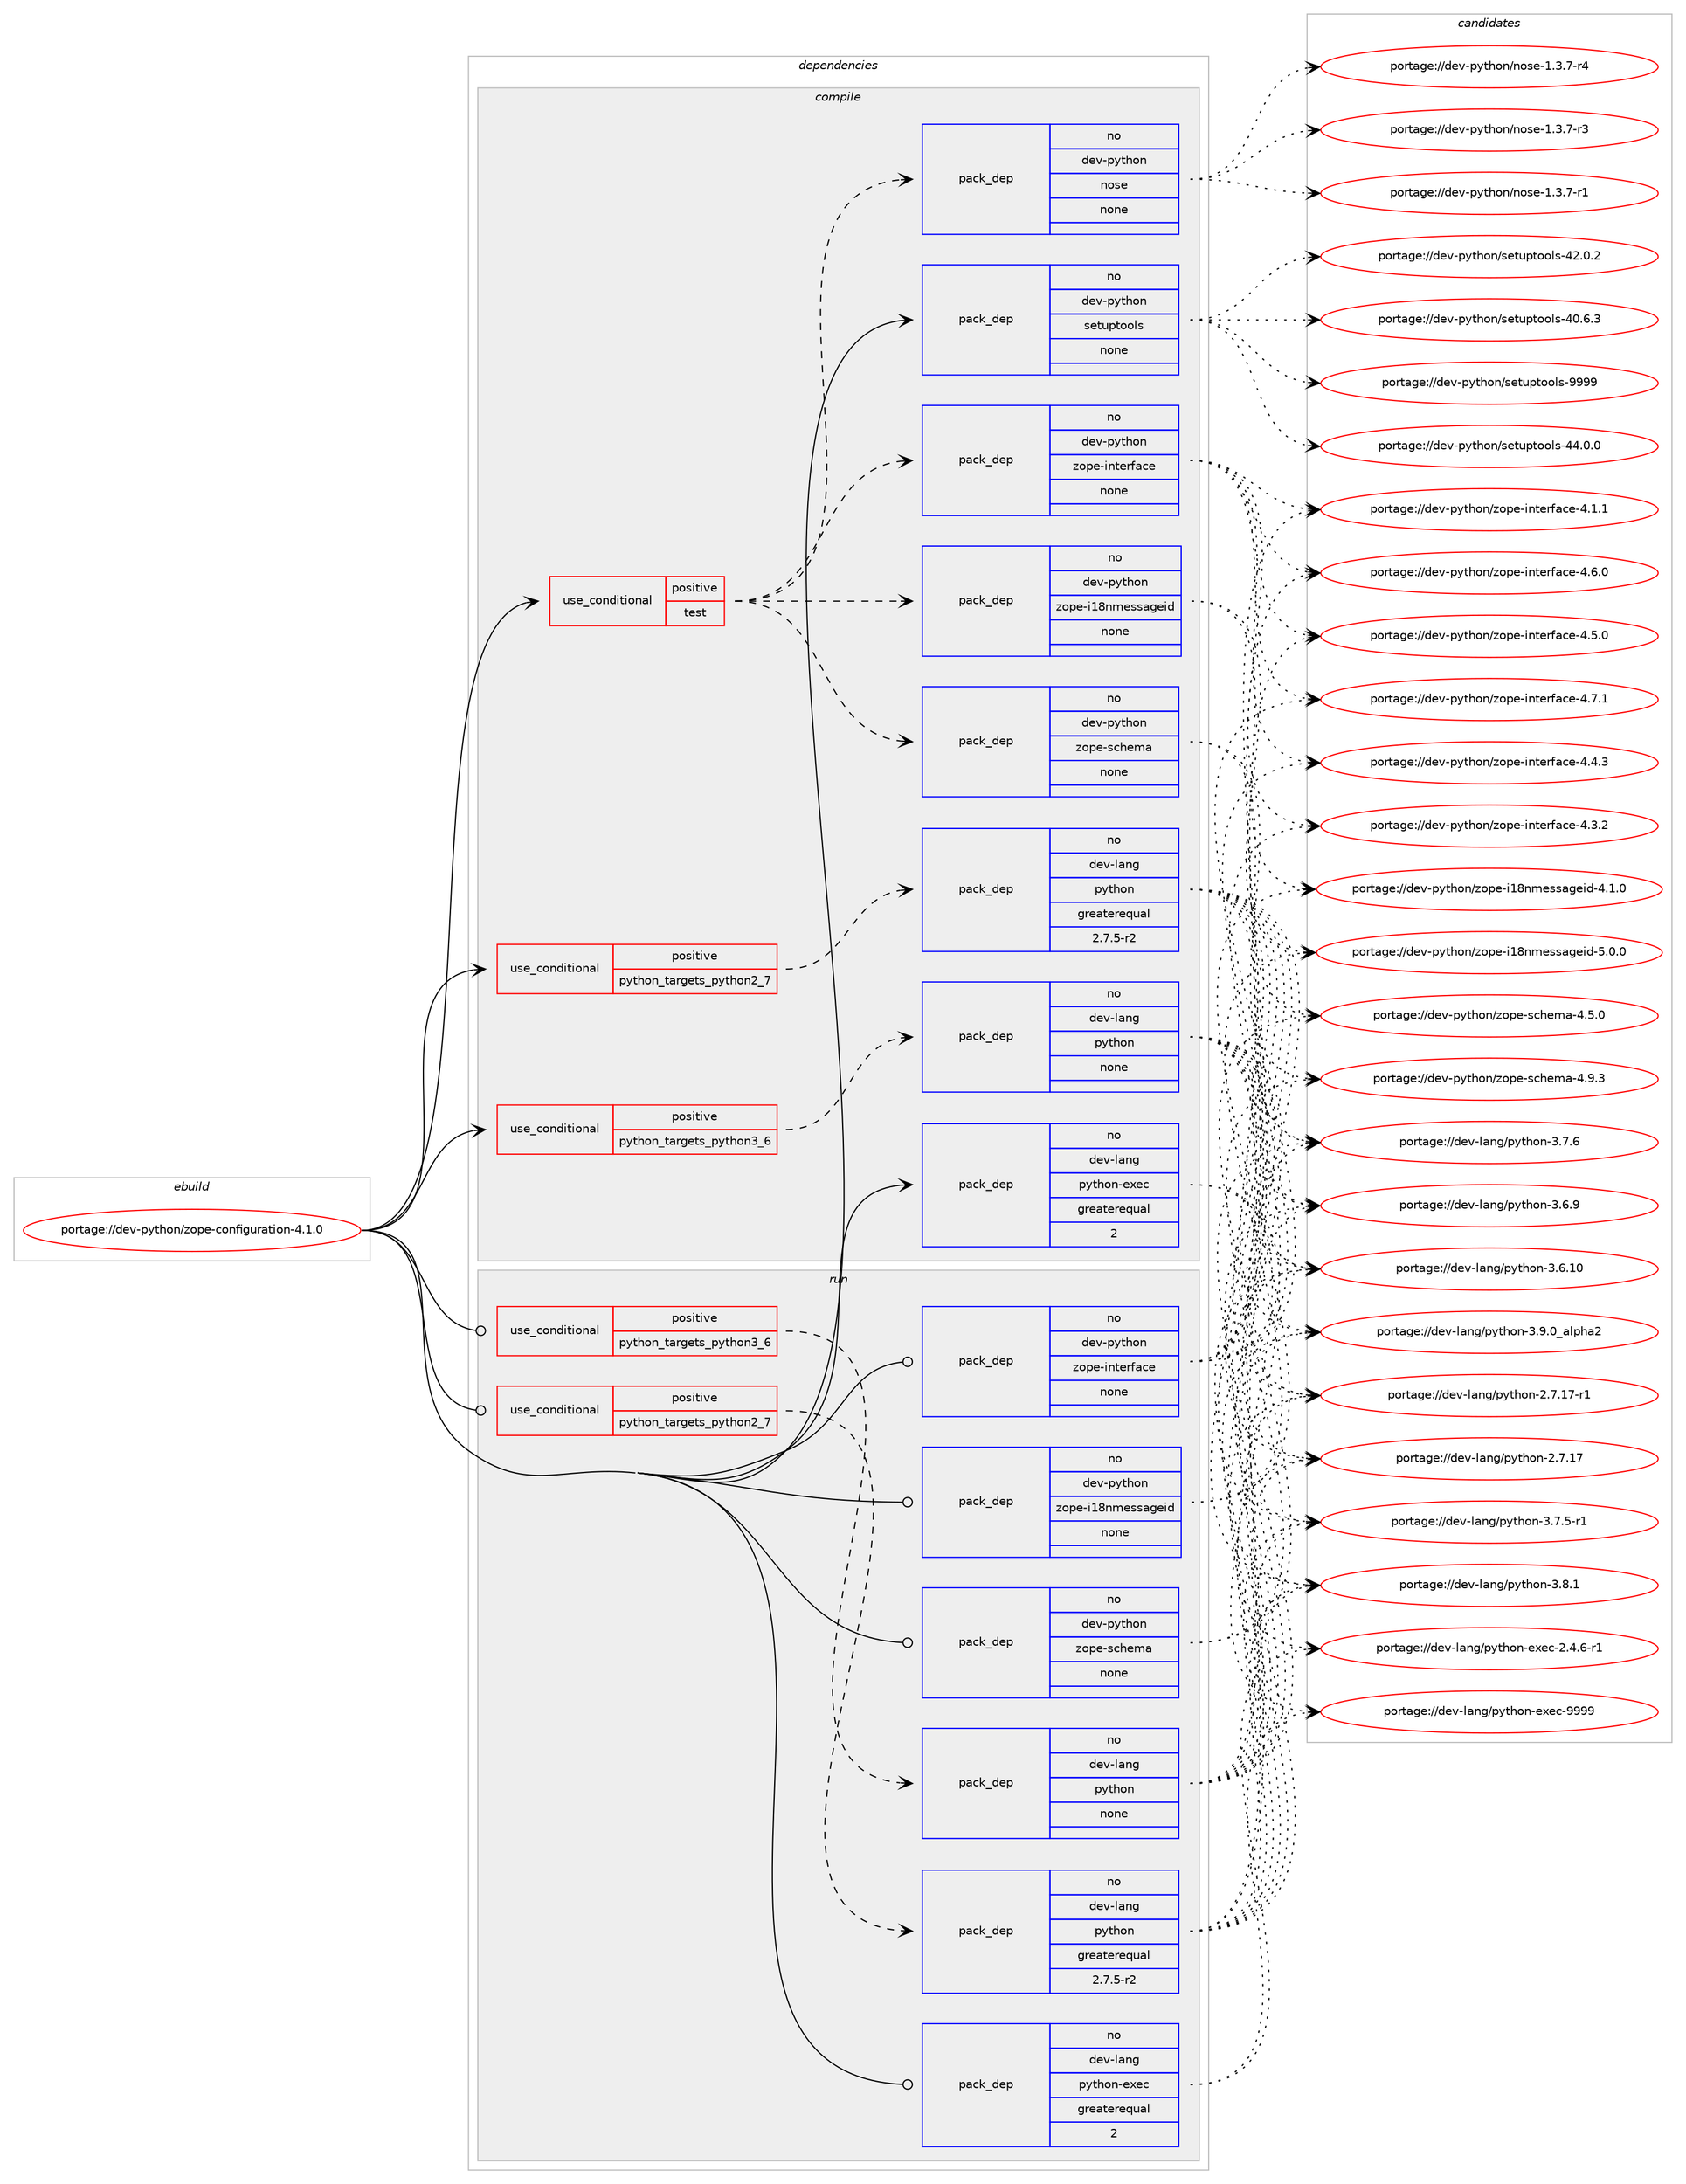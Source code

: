 digraph prolog {

# *************
# Graph options
# *************

newrank=true;
concentrate=true;
compound=true;
graph [rankdir=LR,fontname=Helvetica,fontsize=10,ranksep=1.5];#, ranksep=2.5, nodesep=0.2];
edge  [arrowhead=vee];
node  [fontname=Helvetica,fontsize=10];

# **********
# The ebuild
# **********

subgraph cluster_leftcol {
color=gray;
rank=same;
label=<<i>ebuild</i>>;
id [label="portage://dev-python/zope-configuration-4.1.0", color=red, width=4, href="../dev-python/zope-configuration-4.1.0.svg"];
}

# ****************
# The dependencies
# ****************

subgraph cluster_midcol {
color=gray;
label=<<i>dependencies</i>>;
subgraph cluster_compile {
fillcolor="#eeeeee";
style=filled;
label=<<i>compile</i>>;
subgraph cond103232 {
dependency416660 [label=<<TABLE BORDER="0" CELLBORDER="1" CELLSPACING="0" CELLPADDING="4"><TR><TD ROWSPAN="3" CELLPADDING="10">use_conditional</TD></TR><TR><TD>positive</TD></TR><TR><TD>python_targets_python2_7</TD></TR></TABLE>>, shape=none, color=red];
subgraph pack308547 {
dependency416661 [label=<<TABLE BORDER="0" CELLBORDER="1" CELLSPACING="0" CELLPADDING="4" WIDTH="220"><TR><TD ROWSPAN="6" CELLPADDING="30">pack_dep</TD></TR><TR><TD WIDTH="110">no</TD></TR><TR><TD>dev-lang</TD></TR><TR><TD>python</TD></TR><TR><TD>greaterequal</TD></TR><TR><TD>2.7.5-r2</TD></TR></TABLE>>, shape=none, color=blue];
}
dependency416660:e -> dependency416661:w [weight=20,style="dashed",arrowhead="vee"];
}
id:e -> dependency416660:w [weight=20,style="solid",arrowhead="vee"];
subgraph cond103233 {
dependency416662 [label=<<TABLE BORDER="0" CELLBORDER="1" CELLSPACING="0" CELLPADDING="4"><TR><TD ROWSPAN="3" CELLPADDING="10">use_conditional</TD></TR><TR><TD>positive</TD></TR><TR><TD>python_targets_python3_6</TD></TR></TABLE>>, shape=none, color=red];
subgraph pack308548 {
dependency416663 [label=<<TABLE BORDER="0" CELLBORDER="1" CELLSPACING="0" CELLPADDING="4" WIDTH="220"><TR><TD ROWSPAN="6" CELLPADDING="30">pack_dep</TD></TR><TR><TD WIDTH="110">no</TD></TR><TR><TD>dev-lang</TD></TR><TR><TD>python</TD></TR><TR><TD>none</TD></TR><TR><TD></TD></TR></TABLE>>, shape=none, color=blue];
}
dependency416662:e -> dependency416663:w [weight=20,style="dashed",arrowhead="vee"];
}
id:e -> dependency416662:w [weight=20,style="solid",arrowhead="vee"];
subgraph cond103234 {
dependency416664 [label=<<TABLE BORDER="0" CELLBORDER="1" CELLSPACING="0" CELLPADDING="4"><TR><TD ROWSPAN="3" CELLPADDING="10">use_conditional</TD></TR><TR><TD>positive</TD></TR><TR><TD>test</TD></TR></TABLE>>, shape=none, color=red];
subgraph pack308549 {
dependency416665 [label=<<TABLE BORDER="0" CELLBORDER="1" CELLSPACING="0" CELLPADDING="4" WIDTH="220"><TR><TD ROWSPAN="6" CELLPADDING="30">pack_dep</TD></TR><TR><TD WIDTH="110">no</TD></TR><TR><TD>dev-python</TD></TR><TR><TD>zope-i18nmessageid</TD></TR><TR><TD>none</TD></TR><TR><TD></TD></TR></TABLE>>, shape=none, color=blue];
}
dependency416664:e -> dependency416665:w [weight=20,style="dashed",arrowhead="vee"];
subgraph pack308550 {
dependency416666 [label=<<TABLE BORDER="0" CELLBORDER="1" CELLSPACING="0" CELLPADDING="4" WIDTH="220"><TR><TD ROWSPAN="6" CELLPADDING="30">pack_dep</TD></TR><TR><TD WIDTH="110">no</TD></TR><TR><TD>dev-python</TD></TR><TR><TD>zope-interface</TD></TR><TR><TD>none</TD></TR><TR><TD></TD></TR></TABLE>>, shape=none, color=blue];
}
dependency416664:e -> dependency416666:w [weight=20,style="dashed",arrowhead="vee"];
subgraph pack308551 {
dependency416667 [label=<<TABLE BORDER="0" CELLBORDER="1" CELLSPACING="0" CELLPADDING="4" WIDTH="220"><TR><TD ROWSPAN="6" CELLPADDING="30">pack_dep</TD></TR><TR><TD WIDTH="110">no</TD></TR><TR><TD>dev-python</TD></TR><TR><TD>zope-schema</TD></TR><TR><TD>none</TD></TR><TR><TD></TD></TR></TABLE>>, shape=none, color=blue];
}
dependency416664:e -> dependency416667:w [weight=20,style="dashed",arrowhead="vee"];
subgraph pack308552 {
dependency416668 [label=<<TABLE BORDER="0" CELLBORDER="1" CELLSPACING="0" CELLPADDING="4" WIDTH="220"><TR><TD ROWSPAN="6" CELLPADDING="30">pack_dep</TD></TR><TR><TD WIDTH="110">no</TD></TR><TR><TD>dev-python</TD></TR><TR><TD>nose</TD></TR><TR><TD>none</TD></TR><TR><TD></TD></TR></TABLE>>, shape=none, color=blue];
}
dependency416664:e -> dependency416668:w [weight=20,style="dashed",arrowhead="vee"];
}
id:e -> dependency416664:w [weight=20,style="solid",arrowhead="vee"];
subgraph pack308553 {
dependency416669 [label=<<TABLE BORDER="0" CELLBORDER="1" CELLSPACING="0" CELLPADDING="4" WIDTH="220"><TR><TD ROWSPAN="6" CELLPADDING="30">pack_dep</TD></TR><TR><TD WIDTH="110">no</TD></TR><TR><TD>dev-lang</TD></TR><TR><TD>python-exec</TD></TR><TR><TD>greaterequal</TD></TR><TR><TD>2</TD></TR></TABLE>>, shape=none, color=blue];
}
id:e -> dependency416669:w [weight=20,style="solid",arrowhead="vee"];
subgraph pack308554 {
dependency416670 [label=<<TABLE BORDER="0" CELLBORDER="1" CELLSPACING="0" CELLPADDING="4" WIDTH="220"><TR><TD ROWSPAN="6" CELLPADDING="30">pack_dep</TD></TR><TR><TD WIDTH="110">no</TD></TR><TR><TD>dev-python</TD></TR><TR><TD>setuptools</TD></TR><TR><TD>none</TD></TR><TR><TD></TD></TR></TABLE>>, shape=none, color=blue];
}
id:e -> dependency416670:w [weight=20,style="solid",arrowhead="vee"];
}
subgraph cluster_compileandrun {
fillcolor="#eeeeee";
style=filled;
label=<<i>compile and run</i>>;
}
subgraph cluster_run {
fillcolor="#eeeeee";
style=filled;
label=<<i>run</i>>;
subgraph cond103235 {
dependency416671 [label=<<TABLE BORDER="0" CELLBORDER="1" CELLSPACING="0" CELLPADDING="4"><TR><TD ROWSPAN="3" CELLPADDING="10">use_conditional</TD></TR><TR><TD>positive</TD></TR><TR><TD>python_targets_python2_7</TD></TR></TABLE>>, shape=none, color=red];
subgraph pack308555 {
dependency416672 [label=<<TABLE BORDER="0" CELLBORDER="1" CELLSPACING="0" CELLPADDING="4" WIDTH="220"><TR><TD ROWSPAN="6" CELLPADDING="30">pack_dep</TD></TR><TR><TD WIDTH="110">no</TD></TR><TR><TD>dev-lang</TD></TR><TR><TD>python</TD></TR><TR><TD>greaterequal</TD></TR><TR><TD>2.7.5-r2</TD></TR></TABLE>>, shape=none, color=blue];
}
dependency416671:e -> dependency416672:w [weight=20,style="dashed",arrowhead="vee"];
}
id:e -> dependency416671:w [weight=20,style="solid",arrowhead="odot"];
subgraph cond103236 {
dependency416673 [label=<<TABLE BORDER="0" CELLBORDER="1" CELLSPACING="0" CELLPADDING="4"><TR><TD ROWSPAN="3" CELLPADDING="10">use_conditional</TD></TR><TR><TD>positive</TD></TR><TR><TD>python_targets_python3_6</TD></TR></TABLE>>, shape=none, color=red];
subgraph pack308556 {
dependency416674 [label=<<TABLE BORDER="0" CELLBORDER="1" CELLSPACING="0" CELLPADDING="4" WIDTH="220"><TR><TD ROWSPAN="6" CELLPADDING="30">pack_dep</TD></TR><TR><TD WIDTH="110">no</TD></TR><TR><TD>dev-lang</TD></TR><TR><TD>python</TD></TR><TR><TD>none</TD></TR><TR><TD></TD></TR></TABLE>>, shape=none, color=blue];
}
dependency416673:e -> dependency416674:w [weight=20,style="dashed",arrowhead="vee"];
}
id:e -> dependency416673:w [weight=20,style="solid",arrowhead="odot"];
subgraph pack308557 {
dependency416675 [label=<<TABLE BORDER="0" CELLBORDER="1" CELLSPACING="0" CELLPADDING="4" WIDTH="220"><TR><TD ROWSPAN="6" CELLPADDING="30">pack_dep</TD></TR><TR><TD WIDTH="110">no</TD></TR><TR><TD>dev-lang</TD></TR><TR><TD>python-exec</TD></TR><TR><TD>greaterequal</TD></TR><TR><TD>2</TD></TR></TABLE>>, shape=none, color=blue];
}
id:e -> dependency416675:w [weight=20,style="solid",arrowhead="odot"];
subgraph pack308558 {
dependency416676 [label=<<TABLE BORDER="0" CELLBORDER="1" CELLSPACING="0" CELLPADDING="4" WIDTH="220"><TR><TD ROWSPAN="6" CELLPADDING="30">pack_dep</TD></TR><TR><TD WIDTH="110">no</TD></TR><TR><TD>dev-python</TD></TR><TR><TD>zope-i18nmessageid</TD></TR><TR><TD>none</TD></TR><TR><TD></TD></TR></TABLE>>, shape=none, color=blue];
}
id:e -> dependency416676:w [weight=20,style="solid",arrowhead="odot"];
subgraph pack308559 {
dependency416677 [label=<<TABLE BORDER="0" CELLBORDER="1" CELLSPACING="0" CELLPADDING="4" WIDTH="220"><TR><TD ROWSPAN="6" CELLPADDING="30">pack_dep</TD></TR><TR><TD WIDTH="110">no</TD></TR><TR><TD>dev-python</TD></TR><TR><TD>zope-interface</TD></TR><TR><TD>none</TD></TR><TR><TD></TD></TR></TABLE>>, shape=none, color=blue];
}
id:e -> dependency416677:w [weight=20,style="solid",arrowhead="odot"];
subgraph pack308560 {
dependency416678 [label=<<TABLE BORDER="0" CELLBORDER="1" CELLSPACING="0" CELLPADDING="4" WIDTH="220"><TR><TD ROWSPAN="6" CELLPADDING="30">pack_dep</TD></TR><TR><TD WIDTH="110">no</TD></TR><TR><TD>dev-python</TD></TR><TR><TD>zope-schema</TD></TR><TR><TD>none</TD></TR><TR><TD></TD></TR></TABLE>>, shape=none, color=blue];
}
id:e -> dependency416678:w [weight=20,style="solid",arrowhead="odot"];
}
}

# **************
# The candidates
# **************

subgraph cluster_choices {
rank=same;
color=gray;
label=<<i>candidates</i>>;

subgraph choice308547 {
color=black;
nodesep=1;
choice10010111845108971101034711212111610411111045514657464895971081121049750 [label="portage://dev-lang/python-3.9.0_alpha2", color=red, width=4,href="../dev-lang/python-3.9.0_alpha2.svg"];
choice100101118451089711010347112121116104111110455146564649 [label="portage://dev-lang/python-3.8.1", color=red, width=4,href="../dev-lang/python-3.8.1.svg"];
choice100101118451089711010347112121116104111110455146554654 [label="portage://dev-lang/python-3.7.6", color=red, width=4,href="../dev-lang/python-3.7.6.svg"];
choice1001011184510897110103471121211161041111104551465546534511449 [label="portage://dev-lang/python-3.7.5-r1", color=red, width=4,href="../dev-lang/python-3.7.5-r1.svg"];
choice100101118451089711010347112121116104111110455146544657 [label="portage://dev-lang/python-3.6.9", color=red, width=4,href="../dev-lang/python-3.6.9.svg"];
choice10010111845108971101034711212111610411111045514654464948 [label="portage://dev-lang/python-3.6.10", color=red, width=4,href="../dev-lang/python-3.6.10.svg"];
choice100101118451089711010347112121116104111110455046554649554511449 [label="portage://dev-lang/python-2.7.17-r1", color=red, width=4,href="../dev-lang/python-2.7.17-r1.svg"];
choice10010111845108971101034711212111610411111045504655464955 [label="portage://dev-lang/python-2.7.17", color=red, width=4,href="../dev-lang/python-2.7.17.svg"];
dependency416661:e -> choice10010111845108971101034711212111610411111045514657464895971081121049750:w [style=dotted,weight="100"];
dependency416661:e -> choice100101118451089711010347112121116104111110455146564649:w [style=dotted,weight="100"];
dependency416661:e -> choice100101118451089711010347112121116104111110455146554654:w [style=dotted,weight="100"];
dependency416661:e -> choice1001011184510897110103471121211161041111104551465546534511449:w [style=dotted,weight="100"];
dependency416661:e -> choice100101118451089711010347112121116104111110455146544657:w [style=dotted,weight="100"];
dependency416661:e -> choice10010111845108971101034711212111610411111045514654464948:w [style=dotted,weight="100"];
dependency416661:e -> choice100101118451089711010347112121116104111110455046554649554511449:w [style=dotted,weight="100"];
dependency416661:e -> choice10010111845108971101034711212111610411111045504655464955:w [style=dotted,weight="100"];
}
subgraph choice308548 {
color=black;
nodesep=1;
choice10010111845108971101034711212111610411111045514657464895971081121049750 [label="portage://dev-lang/python-3.9.0_alpha2", color=red, width=4,href="../dev-lang/python-3.9.0_alpha2.svg"];
choice100101118451089711010347112121116104111110455146564649 [label="portage://dev-lang/python-3.8.1", color=red, width=4,href="../dev-lang/python-3.8.1.svg"];
choice100101118451089711010347112121116104111110455146554654 [label="portage://dev-lang/python-3.7.6", color=red, width=4,href="../dev-lang/python-3.7.6.svg"];
choice1001011184510897110103471121211161041111104551465546534511449 [label="portage://dev-lang/python-3.7.5-r1", color=red, width=4,href="../dev-lang/python-3.7.5-r1.svg"];
choice100101118451089711010347112121116104111110455146544657 [label="portage://dev-lang/python-3.6.9", color=red, width=4,href="../dev-lang/python-3.6.9.svg"];
choice10010111845108971101034711212111610411111045514654464948 [label="portage://dev-lang/python-3.6.10", color=red, width=4,href="../dev-lang/python-3.6.10.svg"];
choice100101118451089711010347112121116104111110455046554649554511449 [label="portage://dev-lang/python-2.7.17-r1", color=red, width=4,href="../dev-lang/python-2.7.17-r1.svg"];
choice10010111845108971101034711212111610411111045504655464955 [label="portage://dev-lang/python-2.7.17", color=red, width=4,href="../dev-lang/python-2.7.17.svg"];
dependency416663:e -> choice10010111845108971101034711212111610411111045514657464895971081121049750:w [style=dotted,weight="100"];
dependency416663:e -> choice100101118451089711010347112121116104111110455146564649:w [style=dotted,weight="100"];
dependency416663:e -> choice100101118451089711010347112121116104111110455146554654:w [style=dotted,weight="100"];
dependency416663:e -> choice1001011184510897110103471121211161041111104551465546534511449:w [style=dotted,weight="100"];
dependency416663:e -> choice100101118451089711010347112121116104111110455146544657:w [style=dotted,weight="100"];
dependency416663:e -> choice10010111845108971101034711212111610411111045514654464948:w [style=dotted,weight="100"];
dependency416663:e -> choice100101118451089711010347112121116104111110455046554649554511449:w [style=dotted,weight="100"];
dependency416663:e -> choice10010111845108971101034711212111610411111045504655464955:w [style=dotted,weight="100"];
}
subgraph choice308549 {
color=black;
nodesep=1;
choice100101118451121211161041111104712211111210145105495611010910111511597103101105100455346484648 [label="portage://dev-python/zope-i18nmessageid-5.0.0", color=red, width=4,href="../dev-python/zope-i18nmessageid-5.0.0.svg"];
choice100101118451121211161041111104712211111210145105495611010910111511597103101105100455246494648 [label="portage://dev-python/zope-i18nmessageid-4.1.0", color=red, width=4,href="../dev-python/zope-i18nmessageid-4.1.0.svg"];
dependency416665:e -> choice100101118451121211161041111104712211111210145105495611010910111511597103101105100455346484648:w [style=dotted,weight="100"];
dependency416665:e -> choice100101118451121211161041111104712211111210145105495611010910111511597103101105100455246494648:w [style=dotted,weight="100"];
}
subgraph choice308550 {
color=black;
nodesep=1;
choice1001011184511212111610411111047122111112101451051101161011141029799101455246554649 [label="portage://dev-python/zope-interface-4.7.1", color=red, width=4,href="../dev-python/zope-interface-4.7.1.svg"];
choice1001011184511212111610411111047122111112101451051101161011141029799101455246544648 [label="portage://dev-python/zope-interface-4.6.0", color=red, width=4,href="../dev-python/zope-interface-4.6.0.svg"];
choice1001011184511212111610411111047122111112101451051101161011141029799101455246534648 [label="portage://dev-python/zope-interface-4.5.0", color=red, width=4,href="../dev-python/zope-interface-4.5.0.svg"];
choice1001011184511212111610411111047122111112101451051101161011141029799101455246524651 [label="portage://dev-python/zope-interface-4.4.3", color=red, width=4,href="../dev-python/zope-interface-4.4.3.svg"];
choice1001011184511212111610411111047122111112101451051101161011141029799101455246514650 [label="portage://dev-python/zope-interface-4.3.2", color=red, width=4,href="../dev-python/zope-interface-4.3.2.svg"];
choice1001011184511212111610411111047122111112101451051101161011141029799101455246494649 [label="portage://dev-python/zope-interface-4.1.1", color=red, width=4,href="../dev-python/zope-interface-4.1.1.svg"];
dependency416666:e -> choice1001011184511212111610411111047122111112101451051101161011141029799101455246554649:w [style=dotted,weight="100"];
dependency416666:e -> choice1001011184511212111610411111047122111112101451051101161011141029799101455246544648:w [style=dotted,weight="100"];
dependency416666:e -> choice1001011184511212111610411111047122111112101451051101161011141029799101455246534648:w [style=dotted,weight="100"];
dependency416666:e -> choice1001011184511212111610411111047122111112101451051101161011141029799101455246524651:w [style=dotted,weight="100"];
dependency416666:e -> choice1001011184511212111610411111047122111112101451051101161011141029799101455246514650:w [style=dotted,weight="100"];
dependency416666:e -> choice1001011184511212111610411111047122111112101451051101161011141029799101455246494649:w [style=dotted,weight="100"];
}
subgraph choice308551 {
color=black;
nodesep=1;
choice1001011184511212111610411111047122111112101451159910410110997455246574651 [label="portage://dev-python/zope-schema-4.9.3", color=red, width=4,href="../dev-python/zope-schema-4.9.3.svg"];
choice1001011184511212111610411111047122111112101451159910410110997455246534648 [label="portage://dev-python/zope-schema-4.5.0", color=red, width=4,href="../dev-python/zope-schema-4.5.0.svg"];
dependency416667:e -> choice1001011184511212111610411111047122111112101451159910410110997455246574651:w [style=dotted,weight="100"];
dependency416667:e -> choice1001011184511212111610411111047122111112101451159910410110997455246534648:w [style=dotted,weight="100"];
}
subgraph choice308552 {
color=black;
nodesep=1;
choice10010111845112121116104111110471101111151014549465146554511452 [label="portage://dev-python/nose-1.3.7-r4", color=red, width=4,href="../dev-python/nose-1.3.7-r4.svg"];
choice10010111845112121116104111110471101111151014549465146554511451 [label="portage://dev-python/nose-1.3.7-r3", color=red, width=4,href="../dev-python/nose-1.3.7-r3.svg"];
choice10010111845112121116104111110471101111151014549465146554511449 [label="portage://dev-python/nose-1.3.7-r1", color=red, width=4,href="../dev-python/nose-1.3.7-r1.svg"];
dependency416668:e -> choice10010111845112121116104111110471101111151014549465146554511452:w [style=dotted,weight="100"];
dependency416668:e -> choice10010111845112121116104111110471101111151014549465146554511451:w [style=dotted,weight="100"];
dependency416668:e -> choice10010111845112121116104111110471101111151014549465146554511449:w [style=dotted,weight="100"];
}
subgraph choice308553 {
color=black;
nodesep=1;
choice10010111845108971101034711212111610411111045101120101994557575757 [label="portage://dev-lang/python-exec-9999", color=red, width=4,href="../dev-lang/python-exec-9999.svg"];
choice10010111845108971101034711212111610411111045101120101994550465246544511449 [label="portage://dev-lang/python-exec-2.4.6-r1", color=red, width=4,href="../dev-lang/python-exec-2.4.6-r1.svg"];
dependency416669:e -> choice10010111845108971101034711212111610411111045101120101994557575757:w [style=dotted,weight="100"];
dependency416669:e -> choice10010111845108971101034711212111610411111045101120101994550465246544511449:w [style=dotted,weight="100"];
}
subgraph choice308554 {
color=black;
nodesep=1;
choice10010111845112121116104111110471151011161171121161111111081154557575757 [label="portage://dev-python/setuptools-9999", color=red, width=4,href="../dev-python/setuptools-9999.svg"];
choice100101118451121211161041111104711510111611711211611111110811545525246484648 [label="portage://dev-python/setuptools-44.0.0", color=red, width=4,href="../dev-python/setuptools-44.0.0.svg"];
choice100101118451121211161041111104711510111611711211611111110811545525046484650 [label="portage://dev-python/setuptools-42.0.2", color=red, width=4,href="../dev-python/setuptools-42.0.2.svg"];
choice100101118451121211161041111104711510111611711211611111110811545524846544651 [label="portage://dev-python/setuptools-40.6.3", color=red, width=4,href="../dev-python/setuptools-40.6.3.svg"];
dependency416670:e -> choice10010111845112121116104111110471151011161171121161111111081154557575757:w [style=dotted,weight="100"];
dependency416670:e -> choice100101118451121211161041111104711510111611711211611111110811545525246484648:w [style=dotted,weight="100"];
dependency416670:e -> choice100101118451121211161041111104711510111611711211611111110811545525046484650:w [style=dotted,weight="100"];
dependency416670:e -> choice100101118451121211161041111104711510111611711211611111110811545524846544651:w [style=dotted,weight="100"];
}
subgraph choice308555 {
color=black;
nodesep=1;
choice10010111845108971101034711212111610411111045514657464895971081121049750 [label="portage://dev-lang/python-3.9.0_alpha2", color=red, width=4,href="../dev-lang/python-3.9.0_alpha2.svg"];
choice100101118451089711010347112121116104111110455146564649 [label="portage://dev-lang/python-3.8.1", color=red, width=4,href="../dev-lang/python-3.8.1.svg"];
choice100101118451089711010347112121116104111110455146554654 [label="portage://dev-lang/python-3.7.6", color=red, width=4,href="../dev-lang/python-3.7.6.svg"];
choice1001011184510897110103471121211161041111104551465546534511449 [label="portage://dev-lang/python-3.7.5-r1", color=red, width=4,href="../dev-lang/python-3.7.5-r1.svg"];
choice100101118451089711010347112121116104111110455146544657 [label="portage://dev-lang/python-3.6.9", color=red, width=4,href="../dev-lang/python-3.6.9.svg"];
choice10010111845108971101034711212111610411111045514654464948 [label="portage://dev-lang/python-3.6.10", color=red, width=4,href="../dev-lang/python-3.6.10.svg"];
choice100101118451089711010347112121116104111110455046554649554511449 [label="portage://dev-lang/python-2.7.17-r1", color=red, width=4,href="../dev-lang/python-2.7.17-r1.svg"];
choice10010111845108971101034711212111610411111045504655464955 [label="portage://dev-lang/python-2.7.17", color=red, width=4,href="../dev-lang/python-2.7.17.svg"];
dependency416672:e -> choice10010111845108971101034711212111610411111045514657464895971081121049750:w [style=dotted,weight="100"];
dependency416672:e -> choice100101118451089711010347112121116104111110455146564649:w [style=dotted,weight="100"];
dependency416672:e -> choice100101118451089711010347112121116104111110455146554654:w [style=dotted,weight="100"];
dependency416672:e -> choice1001011184510897110103471121211161041111104551465546534511449:w [style=dotted,weight="100"];
dependency416672:e -> choice100101118451089711010347112121116104111110455146544657:w [style=dotted,weight="100"];
dependency416672:e -> choice10010111845108971101034711212111610411111045514654464948:w [style=dotted,weight="100"];
dependency416672:e -> choice100101118451089711010347112121116104111110455046554649554511449:w [style=dotted,weight="100"];
dependency416672:e -> choice10010111845108971101034711212111610411111045504655464955:w [style=dotted,weight="100"];
}
subgraph choice308556 {
color=black;
nodesep=1;
choice10010111845108971101034711212111610411111045514657464895971081121049750 [label="portage://dev-lang/python-3.9.0_alpha2", color=red, width=4,href="../dev-lang/python-3.9.0_alpha2.svg"];
choice100101118451089711010347112121116104111110455146564649 [label="portage://dev-lang/python-3.8.1", color=red, width=4,href="../dev-lang/python-3.8.1.svg"];
choice100101118451089711010347112121116104111110455146554654 [label="portage://dev-lang/python-3.7.6", color=red, width=4,href="../dev-lang/python-3.7.6.svg"];
choice1001011184510897110103471121211161041111104551465546534511449 [label="portage://dev-lang/python-3.7.5-r1", color=red, width=4,href="../dev-lang/python-3.7.5-r1.svg"];
choice100101118451089711010347112121116104111110455146544657 [label="portage://dev-lang/python-3.6.9", color=red, width=4,href="../dev-lang/python-3.6.9.svg"];
choice10010111845108971101034711212111610411111045514654464948 [label="portage://dev-lang/python-3.6.10", color=red, width=4,href="../dev-lang/python-3.6.10.svg"];
choice100101118451089711010347112121116104111110455046554649554511449 [label="portage://dev-lang/python-2.7.17-r1", color=red, width=4,href="../dev-lang/python-2.7.17-r1.svg"];
choice10010111845108971101034711212111610411111045504655464955 [label="portage://dev-lang/python-2.7.17", color=red, width=4,href="../dev-lang/python-2.7.17.svg"];
dependency416674:e -> choice10010111845108971101034711212111610411111045514657464895971081121049750:w [style=dotted,weight="100"];
dependency416674:e -> choice100101118451089711010347112121116104111110455146564649:w [style=dotted,weight="100"];
dependency416674:e -> choice100101118451089711010347112121116104111110455146554654:w [style=dotted,weight="100"];
dependency416674:e -> choice1001011184510897110103471121211161041111104551465546534511449:w [style=dotted,weight="100"];
dependency416674:e -> choice100101118451089711010347112121116104111110455146544657:w [style=dotted,weight="100"];
dependency416674:e -> choice10010111845108971101034711212111610411111045514654464948:w [style=dotted,weight="100"];
dependency416674:e -> choice100101118451089711010347112121116104111110455046554649554511449:w [style=dotted,weight="100"];
dependency416674:e -> choice10010111845108971101034711212111610411111045504655464955:w [style=dotted,weight="100"];
}
subgraph choice308557 {
color=black;
nodesep=1;
choice10010111845108971101034711212111610411111045101120101994557575757 [label="portage://dev-lang/python-exec-9999", color=red, width=4,href="../dev-lang/python-exec-9999.svg"];
choice10010111845108971101034711212111610411111045101120101994550465246544511449 [label="portage://dev-lang/python-exec-2.4.6-r1", color=red, width=4,href="../dev-lang/python-exec-2.4.6-r1.svg"];
dependency416675:e -> choice10010111845108971101034711212111610411111045101120101994557575757:w [style=dotted,weight="100"];
dependency416675:e -> choice10010111845108971101034711212111610411111045101120101994550465246544511449:w [style=dotted,weight="100"];
}
subgraph choice308558 {
color=black;
nodesep=1;
choice100101118451121211161041111104712211111210145105495611010910111511597103101105100455346484648 [label="portage://dev-python/zope-i18nmessageid-5.0.0", color=red, width=4,href="../dev-python/zope-i18nmessageid-5.0.0.svg"];
choice100101118451121211161041111104712211111210145105495611010910111511597103101105100455246494648 [label="portage://dev-python/zope-i18nmessageid-4.1.0", color=red, width=4,href="../dev-python/zope-i18nmessageid-4.1.0.svg"];
dependency416676:e -> choice100101118451121211161041111104712211111210145105495611010910111511597103101105100455346484648:w [style=dotted,weight="100"];
dependency416676:e -> choice100101118451121211161041111104712211111210145105495611010910111511597103101105100455246494648:w [style=dotted,weight="100"];
}
subgraph choice308559 {
color=black;
nodesep=1;
choice1001011184511212111610411111047122111112101451051101161011141029799101455246554649 [label="portage://dev-python/zope-interface-4.7.1", color=red, width=4,href="../dev-python/zope-interface-4.7.1.svg"];
choice1001011184511212111610411111047122111112101451051101161011141029799101455246544648 [label="portage://dev-python/zope-interface-4.6.0", color=red, width=4,href="../dev-python/zope-interface-4.6.0.svg"];
choice1001011184511212111610411111047122111112101451051101161011141029799101455246534648 [label="portage://dev-python/zope-interface-4.5.0", color=red, width=4,href="../dev-python/zope-interface-4.5.0.svg"];
choice1001011184511212111610411111047122111112101451051101161011141029799101455246524651 [label="portage://dev-python/zope-interface-4.4.3", color=red, width=4,href="../dev-python/zope-interface-4.4.3.svg"];
choice1001011184511212111610411111047122111112101451051101161011141029799101455246514650 [label="portage://dev-python/zope-interface-4.3.2", color=red, width=4,href="../dev-python/zope-interface-4.3.2.svg"];
choice1001011184511212111610411111047122111112101451051101161011141029799101455246494649 [label="portage://dev-python/zope-interface-4.1.1", color=red, width=4,href="../dev-python/zope-interface-4.1.1.svg"];
dependency416677:e -> choice1001011184511212111610411111047122111112101451051101161011141029799101455246554649:w [style=dotted,weight="100"];
dependency416677:e -> choice1001011184511212111610411111047122111112101451051101161011141029799101455246544648:w [style=dotted,weight="100"];
dependency416677:e -> choice1001011184511212111610411111047122111112101451051101161011141029799101455246534648:w [style=dotted,weight="100"];
dependency416677:e -> choice1001011184511212111610411111047122111112101451051101161011141029799101455246524651:w [style=dotted,weight="100"];
dependency416677:e -> choice1001011184511212111610411111047122111112101451051101161011141029799101455246514650:w [style=dotted,weight="100"];
dependency416677:e -> choice1001011184511212111610411111047122111112101451051101161011141029799101455246494649:w [style=dotted,weight="100"];
}
subgraph choice308560 {
color=black;
nodesep=1;
choice1001011184511212111610411111047122111112101451159910410110997455246574651 [label="portage://dev-python/zope-schema-4.9.3", color=red, width=4,href="../dev-python/zope-schema-4.9.3.svg"];
choice1001011184511212111610411111047122111112101451159910410110997455246534648 [label="portage://dev-python/zope-schema-4.5.0", color=red, width=4,href="../dev-python/zope-schema-4.5.0.svg"];
dependency416678:e -> choice1001011184511212111610411111047122111112101451159910410110997455246574651:w [style=dotted,weight="100"];
dependency416678:e -> choice1001011184511212111610411111047122111112101451159910410110997455246534648:w [style=dotted,weight="100"];
}
}

}
